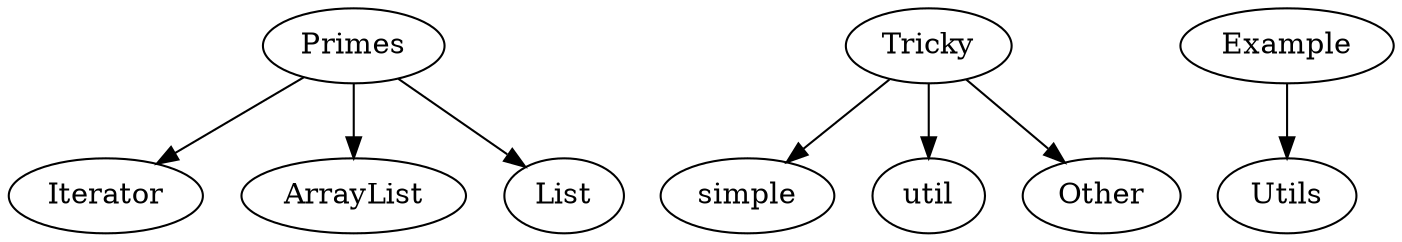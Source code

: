 digraph G {
Primes -> Iterator
Primes -> ArrayList
Primes -> List
Tricky -> simple
Tricky -> util
Tricky -> Other
Example -> Utils
}